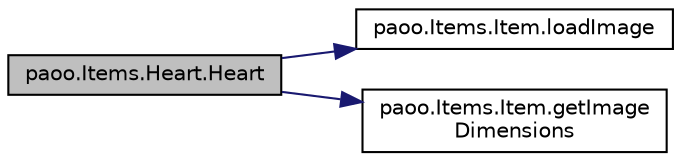 digraph "paoo.Items.Heart.Heart"
{
 // LATEX_PDF_SIZE
  edge [fontname="Helvetica",fontsize="10",labelfontname="Helvetica",labelfontsize="10"];
  node [fontname="Helvetica",fontsize="10",shape=record];
  rankdir="LR";
  Node0 [label="paoo.Items.Heart.Heart",height=0.2,width=0.4,color="black", fillcolor="grey75", style="filled", fontcolor="black",tooltip=" "];
  Node0 -> Node1 [color="midnightblue",fontsize="10",style="solid",fontname="Helvetica"];
  Node1 [label="paoo.Items.Item.loadImage",height=0.2,width=0.4,color="black", fillcolor="white", style="filled",URL="$classpaoo_1_1_items_1_1_item.html#a321bec3d90dc1127c3b103edf14922d0",tooltip=" "];
  Node0 -> Node2 [color="midnightblue",fontsize="10",style="solid",fontname="Helvetica"];
  Node2 [label="paoo.Items.Item.getImage\lDimensions",height=0.2,width=0.4,color="black", fillcolor="white", style="filled",URL="$classpaoo_1_1_items_1_1_item.html#a3786544c6204b9e3ba2022bfa7803233",tooltip=" "];
}
